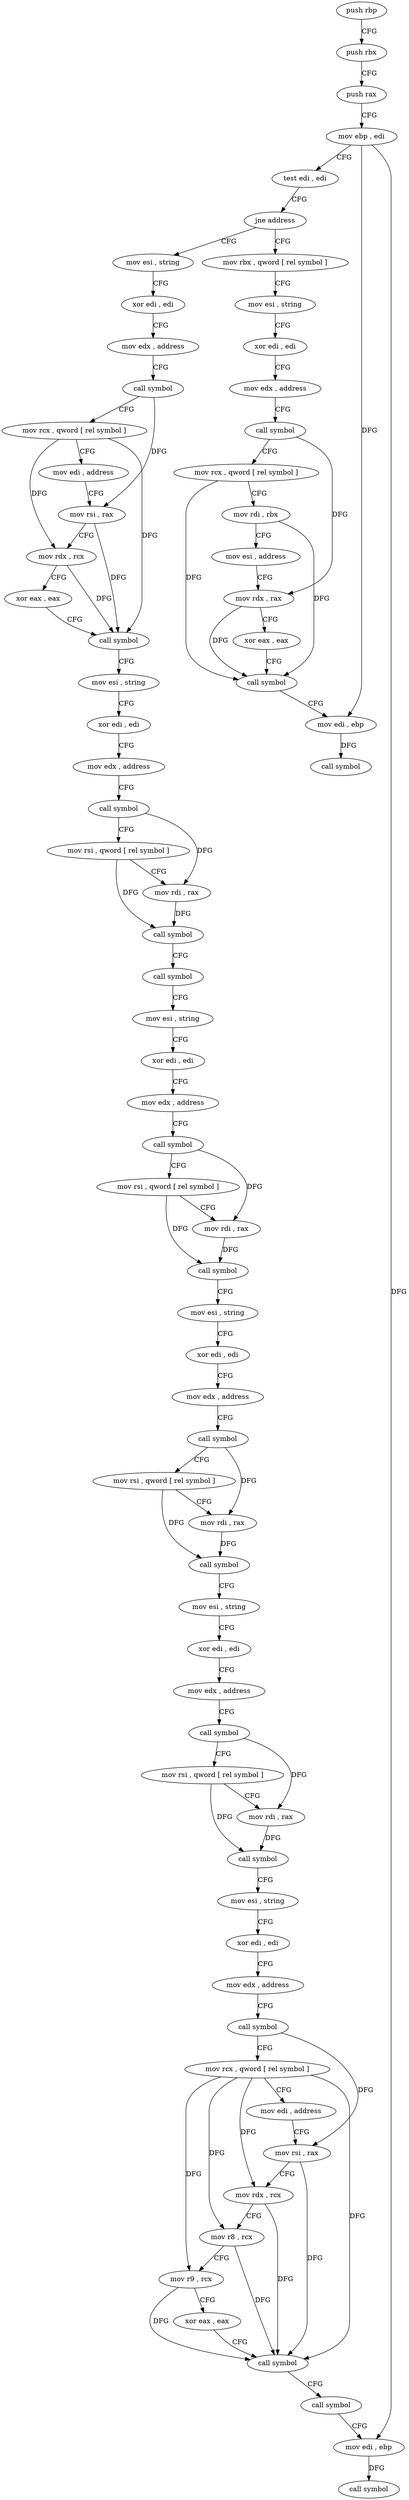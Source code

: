 digraph "func" {
"4199376" [label = "push rbp" ]
"4199377" [label = "push rbx" ]
"4199378" [label = "push rax" ]
"4199379" [label = "mov ebp , edi" ]
"4199381" [label = "test edi , edi" ]
"4199383" [label = "jne address" ]
"4199624" [label = "mov rbx , qword [ rel symbol ]" ]
"4199389" [label = "mov esi , string" ]
"4199631" [label = "mov esi , string" ]
"4199636" [label = "xor edi , edi" ]
"4199638" [label = "mov edx , address" ]
"4199643" [label = "call symbol" ]
"4199648" [label = "mov rcx , qword [ rel symbol ]" ]
"4199655" [label = "mov rdi , rbx" ]
"4199658" [label = "mov esi , address" ]
"4199663" [label = "mov rdx , rax" ]
"4199666" [label = "xor eax , eax" ]
"4199668" [label = "call symbol" ]
"4199673" [label = "mov edi , ebp" ]
"4199675" [label = "call symbol" ]
"4199394" [label = "xor edi , edi" ]
"4199396" [label = "mov edx , address" ]
"4199401" [label = "call symbol" ]
"4199406" [label = "mov rcx , qword [ rel symbol ]" ]
"4199413" [label = "mov edi , address" ]
"4199418" [label = "mov rsi , rax" ]
"4199421" [label = "mov rdx , rcx" ]
"4199424" [label = "xor eax , eax" ]
"4199426" [label = "call symbol" ]
"4199431" [label = "mov esi , string" ]
"4199436" [label = "xor edi , edi" ]
"4199438" [label = "mov edx , address" ]
"4199443" [label = "call symbol" ]
"4199448" [label = "mov rsi , qword [ rel symbol ]" ]
"4199455" [label = "mov rdi , rax" ]
"4199458" [label = "call symbol" ]
"4199463" [label = "call symbol" ]
"4199468" [label = "mov esi , string" ]
"4199473" [label = "xor edi , edi" ]
"4199475" [label = "mov edx , address" ]
"4199480" [label = "call symbol" ]
"4199485" [label = "mov rsi , qword [ rel symbol ]" ]
"4199492" [label = "mov rdi , rax" ]
"4199495" [label = "call symbol" ]
"4199500" [label = "mov esi , string" ]
"4199505" [label = "xor edi , edi" ]
"4199507" [label = "mov edx , address" ]
"4199512" [label = "call symbol" ]
"4199517" [label = "mov rsi , qword [ rel symbol ]" ]
"4199524" [label = "mov rdi , rax" ]
"4199527" [label = "call symbol" ]
"4199532" [label = "mov esi , string" ]
"4199537" [label = "xor edi , edi" ]
"4199539" [label = "mov edx , address" ]
"4199544" [label = "call symbol" ]
"4199549" [label = "mov rsi , qword [ rel symbol ]" ]
"4199556" [label = "mov rdi , rax" ]
"4199559" [label = "call symbol" ]
"4199564" [label = "mov esi , string" ]
"4199569" [label = "xor edi , edi" ]
"4199571" [label = "mov edx , address" ]
"4199576" [label = "call symbol" ]
"4199581" [label = "mov rcx , qword [ rel symbol ]" ]
"4199588" [label = "mov edi , address" ]
"4199593" [label = "mov rsi , rax" ]
"4199596" [label = "mov rdx , rcx" ]
"4199599" [label = "mov r8 , rcx" ]
"4199602" [label = "mov r9 , rcx" ]
"4199605" [label = "xor eax , eax" ]
"4199607" [label = "call symbol" ]
"4199612" [label = "call symbol" ]
"4199617" [label = "mov edi , ebp" ]
"4199619" [label = "call symbol" ]
"4199376" -> "4199377" [ label = "CFG" ]
"4199377" -> "4199378" [ label = "CFG" ]
"4199378" -> "4199379" [ label = "CFG" ]
"4199379" -> "4199381" [ label = "CFG" ]
"4199379" -> "4199673" [ label = "DFG" ]
"4199379" -> "4199617" [ label = "DFG" ]
"4199381" -> "4199383" [ label = "CFG" ]
"4199383" -> "4199624" [ label = "CFG" ]
"4199383" -> "4199389" [ label = "CFG" ]
"4199624" -> "4199631" [ label = "CFG" ]
"4199389" -> "4199394" [ label = "CFG" ]
"4199631" -> "4199636" [ label = "CFG" ]
"4199636" -> "4199638" [ label = "CFG" ]
"4199638" -> "4199643" [ label = "CFG" ]
"4199643" -> "4199648" [ label = "CFG" ]
"4199643" -> "4199663" [ label = "DFG" ]
"4199648" -> "4199655" [ label = "CFG" ]
"4199648" -> "4199668" [ label = "DFG" ]
"4199655" -> "4199658" [ label = "CFG" ]
"4199655" -> "4199668" [ label = "DFG" ]
"4199658" -> "4199663" [ label = "CFG" ]
"4199663" -> "4199666" [ label = "CFG" ]
"4199663" -> "4199668" [ label = "DFG" ]
"4199666" -> "4199668" [ label = "CFG" ]
"4199668" -> "4199673" [ label = "CFG" ]
"4199673" -> "4199675" [ label = "DFG" ]
"4199394" -> "4199396" [ label = "CFG" ]
"4199396" -> "4199401" [ label = "CFG" ]
"4199401" -> "4199406" [ label = "CFG" ]
"4199401" -> "4199418" [ label = "DFG" ]
"4199406" -> "4199413" [ label = "CFG" ]
"4199406" -> "4199421" [ label = "DFG" ]
"4199406" -> "4199426" [ label = "DFG" ]
"4199413" -> "4199418" [ label = "CFG" ]
"4199418" -> "4199421" [ label = "CFG" ]
"4199418" -> "4199426" [ label = "DFG" ]
"4199421" -> "4199424" [ label = "CFG" ]
"4199421" -> "4199426" [ label = "DFG" ]
"4199424" -> "4199426" [ label = "CFG" ]
"4199426" -> "4199431" [ label = "CFG" ]
"4199431" -> "4199436" [ label = "CFG" ]
"4199436" -> "4199438" [ label = "CFG" ]
"4199438" -> "4199443" [ label = "CFG" ]
"4199443" -> "4199448" [ label = "CFG" ]
"4199443" -> "4199455" [ label = "DFG" ]
"4199448" -> "4199455" [ label = "CFG" ]
"4199448" -> "4199458" [ label = "DFG" ]
"4199455" -> "4199458" [ label = "DFG" ]
"4199458" -> "4199463" [ label = "CFG" ]
"4199463" -> "4199468" [ label = "CFG" ]
"4199468" -> "4199473" [ label = "CFG" ]
"4199473" -> "4199475" [ label = "CFG" ]
"4199475" -> "4199480" [ label = "CFG" ]
"4199480" -> "4199485" [ label = "CFG" ]
"4199480" -> "4199492" [ label = "DFG" ]
"4199485" -> "4199492" [ label = "CFG" ]
"4199485" -> "4199495" [ label = "DFG" ]
"4199492" -> "4199495" [ label = "DFG" ]
"4199495" -> "4199500" [ label = "CFG" ]
"4199500" -> "4199505" [ label = "CFG" ]
"4199505" -> "4199507" [ label = "CFG" ]
"4199507" -> "4199512" [ label = "CFG" ]
"4199512" -> "4199517" [ label = "CFG" ]
"4199512" -> "4199524" [ label = "DFG" ]
"4199517" -> "4199524" [ label = "CFG" ]
"4199517" -> "4199527" [ label = "DFG" ]
"4199524" -> "4199527" [ label = "DFG" ]
"4199527" -> "4199532" [ label = "CFG" ]
"4199532" -> "4199537" [ label = "CFG" ]
"4199537" -> "4199539" [ label = "CFG" ]
"4199539" -> "4199544" [ label = "CFG" ]
"4199544" -> "4199549" [ label = "CFG" ]
"4199544" -> "4199556" [ label = "DFG" ]
"4199549" -> "4199556" [ label = "CFG" ]
"4199549" -> "4199559" [ label = "DFG" ]
"4199556" -> "4199559" [ label = "DFG" ]
"4199559" -> "4199564" [ label = "CFG" ]
"4199564" -> "4199569" [ label = "CFG" ]
"4199569" -> "4199571" [ label = "CFG" ]
"4199571" -> "4199576" [ label = "CFG" ]
"4199576" -> "4199581" [ label = "CFG" ]
"4199576" -> "4199593" [ label = "DFG" ]
"4199581" -> "4199588" [ label = "CFG" ]
"4199581" -> "4199596" [ label = "DFG" ]
"4199581" -> "4199599" [ label = "DFG" ]
"4199581" -> "4199602" [ label = "DFG" ]
"4199581" -> "4199607" [ label = "DFG" ]
"4199588" -> "4199593" [ label = "CFG" ]
"4199593" -> "4199596" [ label = "CFG" ]
"4199593" -> "4199607" [ label = "DFG" ]
"4199596" -> "4199599" [ label = "CFG" ]
"4199596" -> "4199607" [ label = "DFG" ]
"4199599" -> "4199602" [ label = "CFG" ]
"4199599" -> "4199607" [ label = "DFG" ]
"4199602" -> "4199605" [ label = "CFG" ]
"4199602" -> "4199607" [ label = "DFG" ]
"4199605" -> "4199607" [ label = "CFG" ]
"4199607" -> "4199612" [ label = "CFG" ]
"4199612" -> "4199617" [ label = "CFG" ]
"4199617" -> "4199619" [ label = "DFG" ]
}
